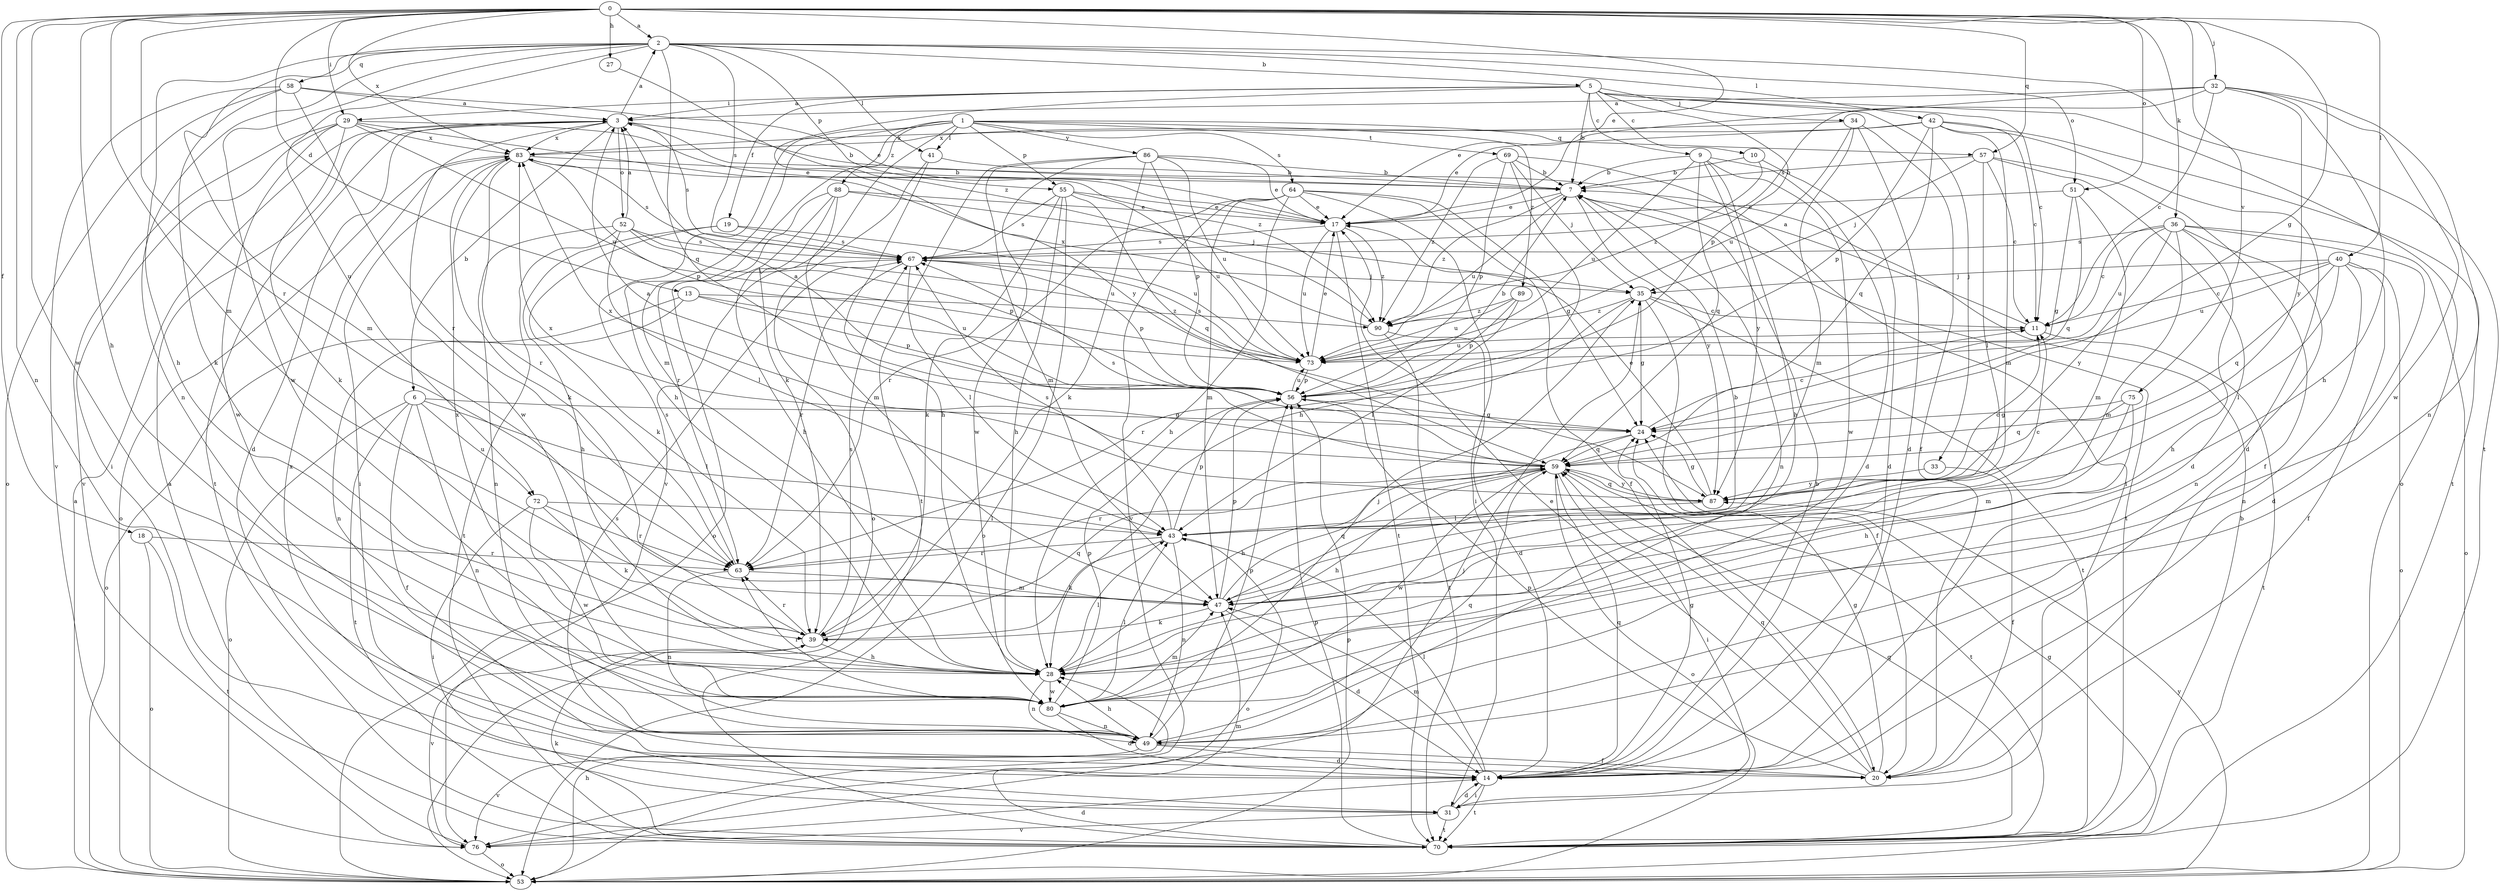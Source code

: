 strict digraph  {
0;
1;
2;
3;
5;
6;
7;
9;
10;
11;
13;
14;
17;
18;
19;
20;
24;
27;
28;
29;
31;
32;
33;
34;
35;
36;
39;
40;
41;
42;
43;
47;
49;
51;
52;
53;
55;
56;
57;
58;
59;
63;
64;
67;
69;
70;
72;
73;
75;
76;
80;
83;
86;
87;
88;
89;
90;
0 -> 2  [label=a];
0 -> 13  [label=d];
0 -> 17  [label=e];
0 -> 18  [label=f];
0 -> 24  [label=g];
0 -> 27  [label=h];
0 -> 28  [label=h];
0 -> 29  [label=i];
0 -> 32  [label=j];
0 -> 36  [label=k];
0 -> 40  [label=l];
0 -> 47  [label=m];
0 -> 49  [label=n];
0 -> 51  [label=o];
0 -> 57  [label=q];
0 -> 63  [label=r];
0 -> 75  [label=v];
0 -> 80  [label=w];
0 -> 83  [label=x];
1 -> 28  [label=h];
1 -> 39  [label=k];
1 -> 41  [label=l];
1 -> 47  [label=m];
1 -> 55  [label=p];
1 -> 57  [label=q];
1 -> 64  [label=s];
1 -> 69  [label=t];
1 -> 76  [label=v];
1 -> 86  [label=y];
1 -> 88  [label=z];
1 -> 89  [label=z];
2 -> 5  [label=b];
2 -> 28  [label=h];
2 -> 41  [label=l];
2 -> 42  [label=l];
2 -> 47  [label=m];
2 -> 49  [label=n];
2 -> 51  [label=o];
2 -> 55  [label=p];
2 -> 58  [label=q];
2 -> 59  [label=q];
2 -> 67  [label=s];
2 -> 70  [label=t];
2 -> 72  [label=u];
2 -> 80  [label=w];
3 -> 2  [label=a];
3 -> 6  [label=b];
3 -> 7  [label=b];
3 -> 14  [label=d];
3 -> 52  [label=o];
3 -> 67  [label=s];
3 -> 70  [label=t];
3 -> 80  [label=w];
3 -> 83  [label=x];
5 -> 3  [label=a];
5 -> 7  [label=b];
5 -> 9  [label=c];
5 -> 10  [label=c];
5 -> 11  [label=c];
5 -> 19  [label=f];
5 -> 29  [label=i];
5 -> 33  [label=j];
5 -> 34  [label=j];
5 -> 53  [label=o];
5 -> 56  [label=p];
5 -> 87  [label=y];
6 -> 20  [label=f];
6 -> 24  [label=g];
6 -> 43  [label=l];
6 -> 49  [label=n];
6 -> 53  [label=o];
6 -> 70  [label=t];
6 -> 72  [label=u];
7 -> 17  [label=e];
7 -> 49  [label=n];
7 -> 70  [label=t];
7 -> 73  [label=u];
7 -> 87  [label=y];
7 -> 90  [label=z];
9 -> 7  [label=b];
9 -> 14  [label=d];
9 -> 28  [label=h];
9 -> 59  [label=q];
9 -> 73  [label=u];
9 -> 80  [label=w];
9 -> 87  [label=y];
10 -> 7  [label=b];
10 -> 14  [label=d];
10 -> 90  [label=z];
11 -> 3  [label=a];
11 -> 70  [label=t];
11 -> 73  [label=u];
13 -> 49  [label=n];
13 -> 53  [label=o];
13 -> 56  [label=p];
13 -> 73  [label=u];
13 -> 90  [label=z];
14 -> 7  [label=b];
14 -> 24  [label=g];
14 -> 31  [label=i];
14 -> 43  [label=l];
14 -> 47  [label=m];
14 -> 59  [label=q];
14 -> 70  [label=t];
14 -> 83  [label=x];
17 -> 67  [label=s];
17 -> 70  [label=t];
17 -> 73  [label=u];
17 -> 90  [label=z];
18 -> 53  [label=o];
18 -> 63  [label=r];
18 -> 70  [label=t];
19 -> 28  [label=h];
19 -> 39  [label=k];
19 -> 67  [label=s];
19 -> 73  [label=u];
20 -> 17  [label=e];
20 -> 24  [label=g];
20 -> 56  [label=p];
20 -> 59  [label=q];
20 -> 67  [label=s];
24 -> 3  [label=a];
24 -> 11  [label=c];
24 -> 28  [label=h];
24 -> 59  [label=q];
27 -> 90  [label=z];
28 -> 43  [label=l];
28 -> 49  [label=n];
28 -> 80  [label=w];
28 -> 83  [label=x];
29 -> 17  [label=e];
29 -> 31  [label=i];
29 -> 39  [label=k];
29 -> 73  [label=u];
29 -> 76  [label=v];
29 -> 80  [label=w];
29 -> 83  [label=x];
29 -> 90  [label=z];
31 -> 14  [label=d];
31 -> 70  [label=t];
31 -> 76  [label=v];
32 -> 3  [label=a];
32 -> 11  [label=c];
32 -> 17  [label=e];
32 -> 28  [label=h];
32 -> 49  [label=n];
32 -> 67  [label=s];
32 -> 80  [label=w];
32 -> 87  [label=y];
33 -> 20  [label=f];
33 -> 87  [label=y];
34 -> 14  [label=d];
34 -> 20  [label=f];
34 -> 47  [label=m];
34 -> 73  [label=u];
34 -> 83  [label=x];
35 -> 11  [label=c];
35 -> 20  [label=f];
35 -> 24  [label=g];
35 -> 63  [label=r];
35 -> 70  [label=t];
35 -> 90  [label=z];
36 -> 11  [label=c];
36 -> 14  [label=d];
36 -> 28  [label=h];
36 -> 47  [label=m];
36 -> 49  [label=n];
36 -> 53  [label=o];
36 -> 67  [label=s];
36 -> 73  [label=u];
36 -> 87  [label=y];
39 -> 28  [label=h];
39 -> 59  [label=q];
39 -> 63  [label=r];
39 -> 67  [label=s];
39 -> 76  [label=v];
40 -> 11  [label=c];
40 -> 20  [label=f];
40 -> 35  [label=j];
40 -> 43  [label=l];
40 -> 49  [label=n];
40 -> 53  [label=o];
40 -> 59  [label=q];
40 -> 73  [label=u];
41 -> 7  [label=b];
41 -> 28  [label=h];
41 -> 53  [label=o];
42 -> 11  [label=c];
42 -> 14  [label=d];
42 -> 17  [label=e];
42 -> 47  [label=m];
42 -> 56  [label=p];
42 -> 59  [label=q];
42 -> 70  [label=t];
42 -> 83  [label=x];
43 -> 11  [label=c];
43 -> 39  [label=k];
43 -> 49  [label=n];
43 -> 53  [label=o];
43 -> 56  [label=p];
43 -> 63  [label=r];
43 -> 67  [label=s];
47 -> 7  [label=b];
47 -> 14  [label=d];
47 -> 39  [label=k];
47 -> 56  [label=p];
47 -> 59  [label=q];
49 -> 14  [label=d];
49 -> 20  [label=f];
49 -> 28  [label=h];
49 -> 56  [label=p];
49 -> 59  [label=q];
49 -> 76  [label=v];
51 -> 17  [label=e];
51 -> 24  [label=g];
51 -> 47  [label=m];
51 -> 59  [label=q];
52 -> 3  [label=a];
52 -> 43  [label=l];
52 -> 49  [label=n];
52 -> 56  [label=p];
52 -> 67  [label=s];
52 -> 70  [label=t];
52 -> 73  [label=u];
53 -> 3  [label=a];
53 -> 24  [label=g];
53 -> 28  [label=h];
53 -> 56  [label=p];
53 -> 87  [label=y];
55 -> 17  [label=e];
55 -> 28  [label=h];
55 -> 39  [label=k];
55 -> 53  [label=o];
55 -> 59  [label=q];
55 -> 67  [label=s];
55 -> 73  [label=u];
56 -> 7  [label=b];
56 -> 24  [label=g];
56 -> 73  [label=u];
57 -> 7  [label=b];
57 -> 11  [label=c];
57 -> 14  [label=d];
57 -> 20  [label=f];
57 -> 35  [label=j];
57 -> 43  [label=l];
58 -> 3  [label=a];
58 -> 17  [label=e];
58 -> 39  [label=k];
58 -> 53  [label=o];
58 -> 63  [label=r];
58 -> 76  [label=v];
59 -> 3  [label=a];
59 -> 28  [label=h];
59 -> 31  [label=i];
59 -> 53  [label=o];
59 -> 63  [label=r];
59 -> 67  [label=s];
59 -> 70  [label=t];
59 -> 80  [label=w];
59 -> 83  [label=x];
59 -> 87  [label=y];
63 -> 47  [label=m];
63 -> 49  [label=n];
63 -> 67  [label=s];
64 -> 17  [label=e];
64 -> 20  [label=f];
64 -> 24  [label=g];
64 -> 28  [label=h];
64 -> 31  [label=i];
64 -> 47  [label=m];
64 -> 63  [label=r];
64 -> 76  [label=v];
67 -> 35  [label=j];
67 -> 43  [label=l];
67 -> 56  [label=p];
67 -> 63  [label=r];
69 -> 7  [label=b];
69 -> 28  [label=h];
69 -> 31  [label=i];
69 -> 35  [label=j];
69 -> 56  [label=p];
69 -> 90  [label=z];
70 -> 7  [label=b];
70 -> 39  [label=k];
70 -> 47  [label=m];
70 -> 56  [label=p];
70 -> 59  [label=q];
72 -> 31  [label=i];
72 -> 39  [label=k];
72 -> 43  [label=l];
72 -> 63  [label=r];
72 -> 80  [label=w];
73 -> 17  [label=e];
73 -> 56  [label=p];
73 -> 67  [label=s];
75 -> 24  [label=g];
75 -> 28  [label=h];
75 -> 47  [label=m];
75 -> 59  [label=q];
76 -> 3  [label=a];
76 -> 14  [label=d];
76 -> 35  [label=j];
76 -> 53  [label=o];
80 -> 14  [label=d];
80 -> 35  [label=j];
80 -> 43  [label=l];
80 -> 47  [label=m];
80 -> 49  [label=n];
80 -> 56  [label=p];
80 -> 63  [label=r];
83 -> 7  [label=b];
83 -> 31  [label=i];
83 -> 39  [label=k];
83 -> 53  [label=o];
83 -> 56  [label=p];
83 -> 63  [label=r];
83 -> 67  [label=s];
86 -> 7  [label=b];
86 -> 17  [label=e];
86 -> 39  [label=k];
86 -> 47  [label=m];
86 -> 56  [label=p];
86 -> 70  [label=t];
86 -> 73  [label=u];
86 -> 80  [label=w];
87 -> 11  [label=c];
87 -> 17  [label=e];
87 -> 24  [label=g];
87 -> 43  [label=l];
87 -> 59  [label=q];
87 -> 83  [label=x];
88 -> 17  [label=e];
88 -> 28  [label=h];
88 -> 35  [label=j];
88 -> 47  [label=m];
88 -> 53  [label=o];
88 -> 63  [label=r];
89 -> 43  [label=l];
89 -> 56  [label=p];
89 -> 73  [label=u];
89 -> 90  [label=z];
90 -> 14  [label=d];
90 -> 70  [label=t];
90 -> 83  [label=x];
}
